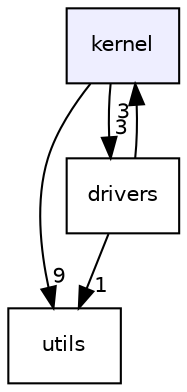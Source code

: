digraph "kernel" {
  compound=true
  node [ fontsize="10", fontname="Helvetica"];
  edge [ labelfontsize="10", labelfontname="Helvetica"];
  dir_dc43877d82dd332f9fb2071fcca799d6 [shape=box, label="kernel", style="filled", fillcolor="#eeeeff", pencolor="black", URL="dir_dc43877d82dd332f9fb2071fcca799d6.html"];
  dir_cbdb8362360e11eafe2fa3bc74cf0ffd [shape=box label="utils" URL="dir_cbdb8362360e11eafe2fa3bc74cf0ffd.html"];
  dir_14bc92f4b96c8519b376567118ac28b3 [shape=box label="drivers" URL="dir_14bc92f4b96c8519b376567118ac28b3.html"];
  dir_dc43877d82dd332f9fb2071fcca799d6->dir_cbdb8362360e11eafe2fa3bc74cf0ffd [headlabel="9", labeldistance=1.5 headhref="dir_000001_000002.html"];
  dir_dc43877d82dd332f9fb2071fcca799d6->dir_14bc92f4b96c8519b376567118ac28b3 [headlabel="3", labeldistance=1.5 headhref="dir_000001_000000.html"];
  dir_14bc92f4b96c8519b376567118ac28b3->dir_cbdb8362360e11eafe2fa3bc74cf0ffd [headlabel="1", labeldistance=1.5 headhref="dir_000000_000002.html"];
  dir_14bc92f4b96c8519b376567118ac28b3->dir_dc43877d82dd332f9fb2071fcca799d6 [headlabel="3", labeldistance=1.5 headhref="dir_000000_000001.html"];
}
